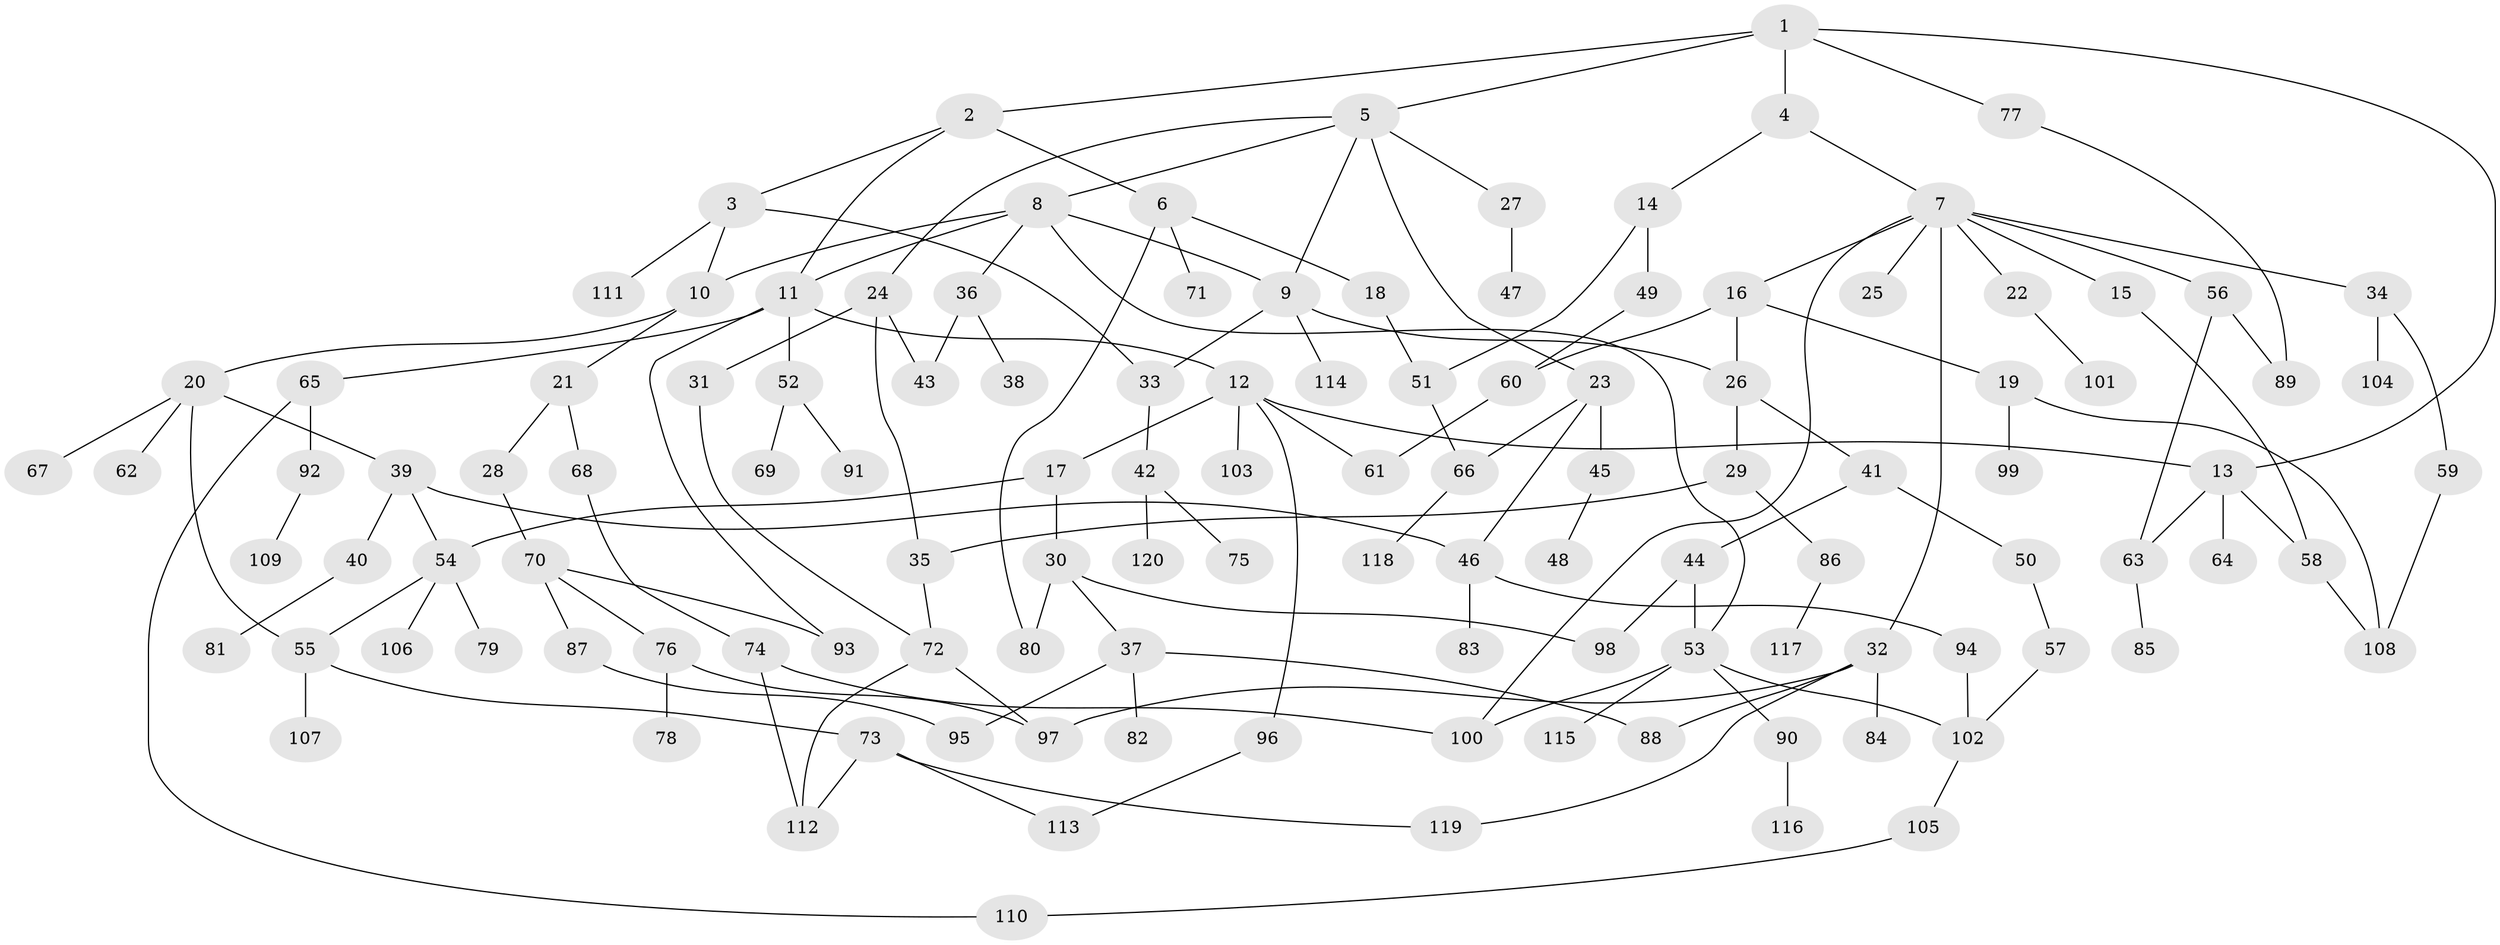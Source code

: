 // Generated by graph-tools (version 1.1) at 2025/25/03/09/25 03:25:35]
// undirected, 120 vertices, 157 edges
graph export_dot {
graph [start="1"]
  node [color=gray90,style=filled];
  1;
  2;
  3;
  4;
  5;
  6;
  7;
  8;
  9;
  10;
  11;
  12;
  13;
  14;
  15;
  16;
  17;
  18;
  19;
  20;
  21;
  22;
  23;
  24;
  25;
  26;
  27;
  28;
  29;
  30;
  31;
  32;
  33;
  34;
  35;
  36;
  37;
  38;
  39;
  40;
  41;
  42;
  43;
  44;
  45;
  46;
  47;
  48;
  49;
  50;
  51;
  52;
  53;
  54;
  55;
  56;
  57;
  58;
  59;
  60;
  61;
  62;
  63;
  64;
  65;
  66;
  67;
  68;
  69;
  70;
  71;
  72;
  73;
  74;
  75;
  76;
  77;
  78;
  79;
  80;
  81;
  82;
  83;
  84;
  85;
  86;
  87;
  88;
  89;
  90;
  91;
  92;
  93;
  94;
  95;
  96;
  97;
  98;
  99;
  100;
  101;
  102;
  103;
  104;
  105;
  106;
  107;
  108;
  109;
  110;
  111;
  112;
  113;
  114;
  115;
  116;
  117;
  118;
  119;
  120;
  1 -- 2;
  1 -- 4;
  1 -- 5;
  1 -- 13;
  1 -- 77;
  2 -- 3;
  2 -- 6;
  2 -- 11;
  3 -- 10;
  3 -- 111;
  3 -- 33;
  4 -- 7;
  4 -- 14;
  5 -- 8;
  5 -- 9;
  5 -- 23;
  5 -- 24;
  5 -- 27;
  6 -- 18;
  6 -- 71;
  6 -- 80;
  7 -- 15;
  7 -- 16;
  7 -- 22;
  7 -- 25;
  7 -- 32;
  7 -- 34;
  7 -- 56;
  7 -- 100;
  8 -- 11;
  8 -- 36;
  8 -- 9;
  8 -- 53;
  8 -- 10;
  9 -- 26;
  9 -- 33;
  9 -- 114;
  10 -- 20;
  10 -- 21;
  11 -- 12;
  11 -- 52;
  11 -- 65;
  11 -- 93;
  12 -- 17;
  12 -- 61;
  12 -- 96;
  12 -- 103;
  12 -- 13;
  13 -- 58;
  13 -- 64;
  13 -- 63;
  14 -- 49;
  14 -- 51;
  15 -- 58;
  16 -- 19;
  16 -- 26;
  16 -- 60;
  17 -- 30;
  17 -- 54;
  18 -- 51;
  19 -- 99;
  19 -- 108;
  20 -- 39;
  20 -- 62;
  20 -- 67;
  20 -- 55;
  21 -- 28;
  21 -- 68;
  22 -- 101;
  23 -- 45;
  23 -- 46;
  23 -- 66;
  24 -- 31;
  24 -- 43;
  24 -- 35;
  26 -- 29;
  26 -- 41;
  27 -- 47;
  28 -- 70;
  29 -- 35;
  29 -- 86;
  30 -- 37;
  30 -- 80;
  30 -- 98;
  31 -- 72;
  32 -- 84;
  32 -- 88;
  32 -- 119;
  32 -- 97;
  33 -- 42;
  34 -- 59;
  34 -- 104;
  35 -- 72;
  36 -- 38;
  36 -- 43;
  37 -- 82;
  37 -- 95;
  37 -- 88;
  39 -- 40;
  39 -- 54;
  39 -- 46;
  40 -- 81;
  41 -- 44;
  41 -- 50;
  42 -- 75;
  42 -- 120;
  44 -- 53;
  44 -- 98;
  45 -- 48;
  46 -- 83;
  46 -- 94;
  49 -- 60;
  50 -- 57;
  51 -- 66;
  52 -- 69;
  52 -- 91;
  53 -- 90;
  53 -- 102;
  53 -- 115;
  53 -- 100;
  54 -- 55;
  54 -- 79;
  54 -- 106;
  55 -- 73;
  55 -- 107;
  56 -- 63;
  56 -- 89;
  57 -- 102;
  58 -- 108;
  59 -- 108;
  60 -- 61;
  63 -- 85;
  65 -- 92;
  65 -- 110;
  66 -- 118;
  68 -- 74;
  70 -- 76;
  70 -- 87;
  70 -- 93;
  72 -- 112;
  72 -- 97;
  73 -- 119;
  73 -- 113;
  73 -- 112;
  74 -- 112;
  74 -- 100;
  76 -- 78;
  76 -- 97;
  77 -- 89;
  86 -- 117;
  87 -- 95;
  90 -- 116;
  92 -- 109;
  94 -- 102;
  96 -- 113;
  102 -- 105;
  105 -- 110;
}
